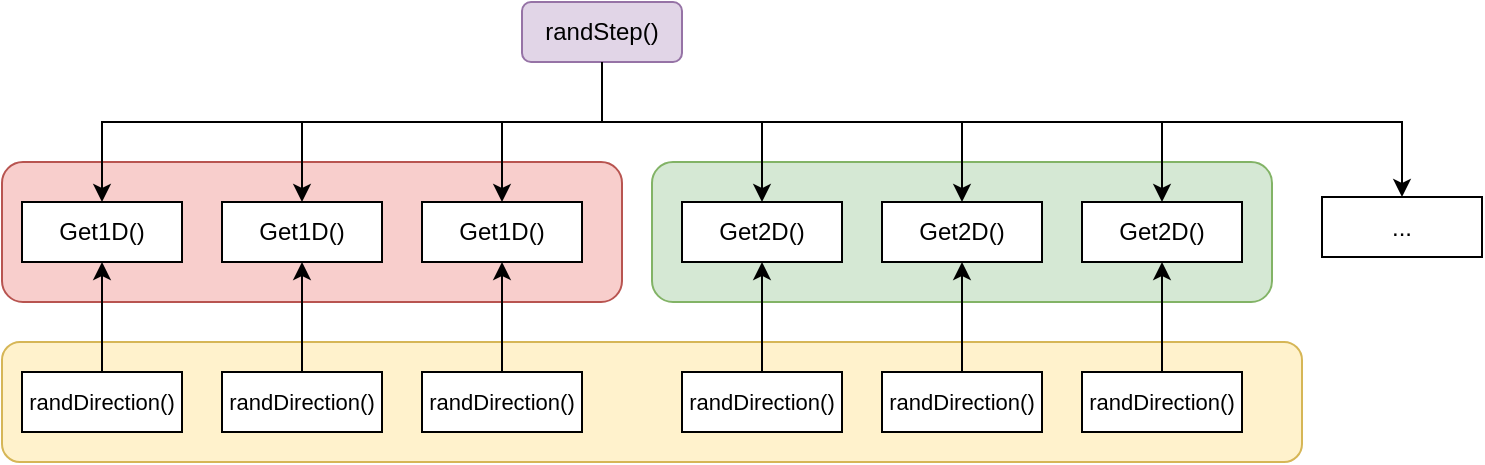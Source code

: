 <mxfile version="22.1.7" type="github">
  <diagram name="第 1 页" id="n4EPoAl4d1TwxHDF5cub">
    <mxGraphModel dx="1185" dy="639" grid="1" gridSize="10" guides="1" tooltips="1" connect="1" arrows="1" fold="1" page="1" pageScale="1" pageWidth="827" pageHeight="1169" math="0" shadow="0">
      <root>
        <mxCell id="0" />
        <mxCell id="1" parent="0" />
        <mxCell id="HhCP0gk5ZvKczgAGPvd4-48" value="" style="rounded=1;whiteSpace=wrap;html=1;fillColor=#d5e8d4;strokeColor=#82b366;" vertex="1" parent="1">
          <mxGeometry x="345" y="300" width="310" height="70" as="geometry" />
        </mxCell>
        <mxCell id="HhCP0gk5ZvKczgAGPvd4-47" value="" style="rounded=1;whiteSpace=wrap;html=1;fillColor=#f8cecc;strokeColor=#b85450;" vertex="1" parent="1">
          <mxGeometry x="20" y="300" width="310" height="70" as="geometry" />
        </mxCell>
        <mxCell id="HhCP0gk5ZvKczgAGPvd4-34" value="" style="rounded=1;whiteSpace=wrap;html=1;fillColor=#fff2cc;strokeColor=#d6b656;" vertex="1" parent="1">
          <mxGeometry x="20" y="390" width="650" height="60" as="geometry" />
        </mxCell>
        <mxCell id="HhCP0gk5ZvKczgAGPvd4-17" style="edgeStyle=orthogonalEdgeStyle;rounded=0;orthogonalLoop=1;jettySize=auto;html=1;" edge="1" parent="1" source="HhCP0gk5ZvKczgAGPvd4-1" target="HhCP0gk5ZvKczgAGPvd4-5">
          <mxGeometry relative="1" as="geometry">
            <Array as="points">
              <mxPoint x="320" y="280" />
              <mxPoint x="400" y="280" />
            </Array>
          </mxGeometry>
        </mxCell>
        <mxCell id="HhCP0gk5ZvKczgAGPvd4-20" style="edgeStyle=orthogonalEdgeStyle;rounded=0;orthogonalLoop=1;jettySize=auto;html=1;" edge="1" parent="1" source="HhCP0gk5ZvKczgAGPvd4-1" target="HhCP0gk5ZvKczgAGPvd4-9">
          <mxGeometry relative="1" as="geometry">
            <Array as="points">
              <mxPoint x="320" y="280" />
              <mxPoint x="720" y="280" />
            </Array>
          </mxGeometry>
        </mxCell>
        <mxCell id="HhCP0gk5ZvKczgAGPvd4-37" style="edgeStyle=orthogonalEdgeStyle;rounded=0;orthogonalLoop=1;jettySize=auto;html=1;" edge="1" parent="1" source="HhCP0gk5ZvKczgAGPvd4-1" target="HhCP0gk5ZvKczgAGPvd4-14">
          <mxGeometry relative="1" as="geometry">
            <Array as="points">
              <mxPoint x="320" y="280" />
              <mxPoint x="270" y="280" />
            </Array>
          </mxGeometry>
        </mxCell>
        <mxCell id="HhCP0gk5ZvKczgAGPvd4-38" style="edgeStyle=orthogonalEdgeStyle;rounded=0;orthogonalLoop=1;jettySize=auto;html=1;" edge="1" parent="1" source="HhCP0gk5ZvKczgAGPvd4-1" target="HhCP0gk5ZvKczgAGPvd4-15">
          <mxGeometry relative="1" as="geometry">
            <Array as="points">
              <mxPoint x="320" y="280" />
              <mxPoint x="170" y="280" />
            </Array>
          </mxGeometry>
        </mxCell>
        <mxCell id="HhCP0gk5ZvKczgAGPvd4-39" style="edgeStyle=orthogonalEdgeStyle;rounded=0;orthogonalLoop=1;jettySize=auto;html=1;" edge="1" parent="1" source="HhCP0gk5ZvKczgAGPvd4-1" target="HhCP0gk5ZvKczgAGPvd4-16">
          <mxGeometry relative="1" as="geometry">
            <Array as="points">
              <mxPoint x="320" y="280" />
              <mxPoint x="70" y="280" />
            </Array>
          </mxGeometry>
        </mxCell>
        <mxCell id="HhCP0gk5ZvKczgAGPvd4-40" style="edgeStyle=orthogonalEdgeStyle;rounded=0;orthogonalLoop=1;jettySize=auto;html=1;entryX=0.5;entryY=0;entryDx=0;entryDy=0;" edge="1" parent="1" source="HhCP0gk5ZvKczgAGPvd4-1" target="HhCP0gk5ZvKczgAGPvd4-7">
          <mxGeometry relative="1" as="geometry">
            <Array as="points">
              <mxPoint x="320" y="280" />
              <mxPoint x="500" y="280" />
            </Array>
          </mxGeometry>
        </mxCell>
        <mxCell id="HhCP0gk5ZvKczgAGPvd4-1" value="randStep()" style="whiteSpace=wrap;html=1;rounded=1;fillColor=#e1d5e7;strokeColor=#9673a6;" vertex="1" parent="1">
          <mxGeometry x="280" y="220" width="80" height="30" as="geometry" />
        </mxCell>
        <mxCell id="HhCP0gk5ZvKczgAGPvd4-5" value="Get2D()" style="whiteSpace=wrap;html=1;" vertex="1" parent="1">
          <mxGeometry x="360" y="320" width="80" height="30" as="geometry" />
        </mxCell>
        <mxCell id="HhCP0gk5ZvKczgAGPvd4-7" value="Get2D()" style="whiteSpace=wrap;html=1;" vertex="1" parent="1">
          <mxGeometry x="460" y="320" width="80" height="30" as="geometry" />
        </mxCell>
        <mxCell id="HhCP0gk5ZvKczgAGPvd4-8" value="Get2D()" style="whiteSpace=wrap;html=1;" vertex="1" parent="1">
          <mxGeometry x="560" y="320" width="80" height="30" as="geometry" />
        </mxCell>
        <mxCell id="HhCP0gk5ZvKczgAGPvd4-9" value="..." style="whiteSpace=wrap;html=1;" vertex="1" parent="1">
          <mxGeometry x="680" y="317.5" width="80" height="30" as="geometry" />
        </mxCell>
        <mxCell id="HhCP0gk5ZvKczgAGPvd4-14" value="Get1D()" style="whiteSpace=wrap;html=1;" vertex="1" parent="1">
          <mxGeometry x="230" y="320" width="80" height="30" as="geometry" />
        </mxCell>
        <mxCell id="HhCP0gk5ZvKczgAGPvd4-15" value="Get1D()" style="whiteSpace=wrap;html=1;" vertex="1" parent="1">
          <mxGeometry x="130" y="320" width="80" height="30" as="geometry" />
        </mxCell>
        <mxCell id="HhCP0gk5ZvKczgAGPvd4-16" value="Get1D()" style="whiteSpace=wrap;html=1;" vertex="1" parent="1">
          <mxGeometry x="30" y="320" width="80" height="30" as="geometry" />
        </mxCell>
        <mxCell id="HhCP0gk5ZvKczgAGPvd4-19" style="edgeStyle=orthogonalEdgeStyle;rounded=0;orthogonalLoop=1;jettySize=auto;html=1;entryX=0.5;entryY=0;entryDx=0;entryDy=0;" edge="1" parent="1" source="HhCP0gk5ZvKczgAGPvd4-1" target="HhCP0gk5ZvKczgAGPvd4-8">
          <mxGeometry relative="1" as="geometry">
            <Array as="points">
              <mxPoint x="320" y="280" />
              <mxPoint x="600" y="280" />
            </Array>
          </mxGeometry>
        </mxCell>
        <mxCell id="HhCP0gk5ZvKczgAGPvd4-31" style="edgeStyle=orthogonalEdgeStyle;rounded=0;orthogonalLoop=1;jettySize=auto;html=1;entryX=0.5;entryY=1;entryDx=0;entryDy=0;" edge="1" parent="1" source="HhCP0gk5ZvKczgAGPvd4-27" target="HhCP0gk5ZvKczgAGPvd4-5">
          <mxGeometry relative="1" as="geometry" />
        </mxCell>
        <mxCell id="HhCP0gk5ZvKczgAGPvd4-27" value="randDirection()" style="whiteSpace=wrap;html=1;fontSize=11;" vertex="1" parent="1">
          <mxGeometry x="360" y="405" width="80" height="30" as="geometry" />
        </mxCell>
        <mxCell id="HhCP0gk5ZvKczgAGPvd4-32" style="edgeStyle=orthogonalEdgeStyle;rounded=0;orthogonalLoop=1;jettySize=auto;html=1;entryX=0.5;entryY=1;entryDx=0;entryDy=0;" edge="1" parent="1" source="HhCP0gk5ZvKczgAGPvd4-28" target="HhCP0gk5ZvKczgAGPvd4-7">
          <mxGeometry relative="1" as="geometry" />
        </mxCell>
        <mxCell id="HhCP0gk5ZvKczgAGPvd4-28" value="randDirection()" style="whiteSpace=wrap;html=1;fontSize=11;" vertex="1" parent="1">
          <mxGeometry x="460" y="405" width="80" height="30" as="geometry" />
        </mxCell>
        <mxCell id="HhCP0gk5ZvKczgAGPvd4-33" style="edgeStyle=orthogonalEdgeStyle;rounded=0;orthogonalLoop=1;jettySize=auto;html=1;entryX=0.5;entryY=1;entryDx=0;entryDy=0;" edge="1" parent="1" source="HhCP0gk5ZvKczgAGPvd4-29" target="HhCP0gk5ZvKczgAGPvd4-8">
          <mxGeometry relative="1" as="geometry" />
        </mxCell>
        <mxCell id="HhCP0gk5ZvKczgAGPvd4-29" value="randDirection()" style="whiteSpace=wrap;html=1;fontSize=11;" vertex="1" parent="1">
          <mxGeometry x="560" y="405" width="80" height="30" as="geometry" />
        </mxCell>
        <mxCell id="HhCP0gk5ZvKczgAGPvd4-45" style="edgeStyle=orthogonalEdgeStyle;rounded=0;orthogonalLoop=1;jettySize=auto;html=1;entryX=0.5;entryY=1;entryDx=0;entryDy=0;" edge="1" parent="1" source="HhCP0gk5ZvKczgAGPvd4-41" target="HhCP0gk5ZvKczgAGPvd4-15">
          <mxGeometry relative="1" as="geometry" />
        </mxCell>
        <mxCell id="HhCP0gk5ZvKczgAGPvd4-41" value="randDirection()" style="whiteSpace=wrap;html=1;fontSize=11;" vertex="1" parent="1">
          <mxGeometry x="130" y="405" width="80" height="30" as="geometry" />
        </mxCell>
        <mxCell id="HhCP0gk5ZvKczgAGPvd4-46" style="edgeStyle=orthogonalEdgeStyle;rounded=0;orthogonalLoop=1;jettySize=auto;html=1;entryX=0.5;entryY=1;entryDx=0;entryDy=0;" edge="1" parent="1" source="HhCP0gk5ZvKczgAGPvd4-42" target="HhCP0gk5ZvKczgAGPvd4-16">
          <mxGeometry relative="1" as="geometry" />
        </mxCell>
        <mxCell id="HhCP0gk5ZvKczgAGPvd4-42" value="randDirection()" style="whiteSpace=wrap;html=1;fontSize=11;" vertex="1" parent="1">
          <mxGeometry x="30" y="405" width="80" height="30" as="geometry" />
        </mxCell>
        <mxCell id="HhCP0gk5ZvKczgAGPvd4-44" style="edgeStyle=orthogonalEdgeStyle;rounded=0;orthogonalLoop=1;jettySize=auto;html=1;entryX=0.5;entryY=1;entryDx=0;entryDy=0;" edge="1" parent="1" source="HhCP0gk5ZvKczgAGPvd4-43" target="HhCP0gk5ZvKczgAGPvd4-14">
          <mxGeometry relative="1" as="geometry" />
        </mxCell>
        <mxCell id="HhCP0gk5ZvKczgAGPvd4-43" value="randDirection()" style="whiteSpace=wrap;html=1;fontSize=11;" vertex="1" parent="1">
          <mxGeometry x="230" y="405" width="80" height="30" as="geometry" />
        </mxCell>
      </root>
    </mxGraphModel>
  </diagram>
</mxfile>
